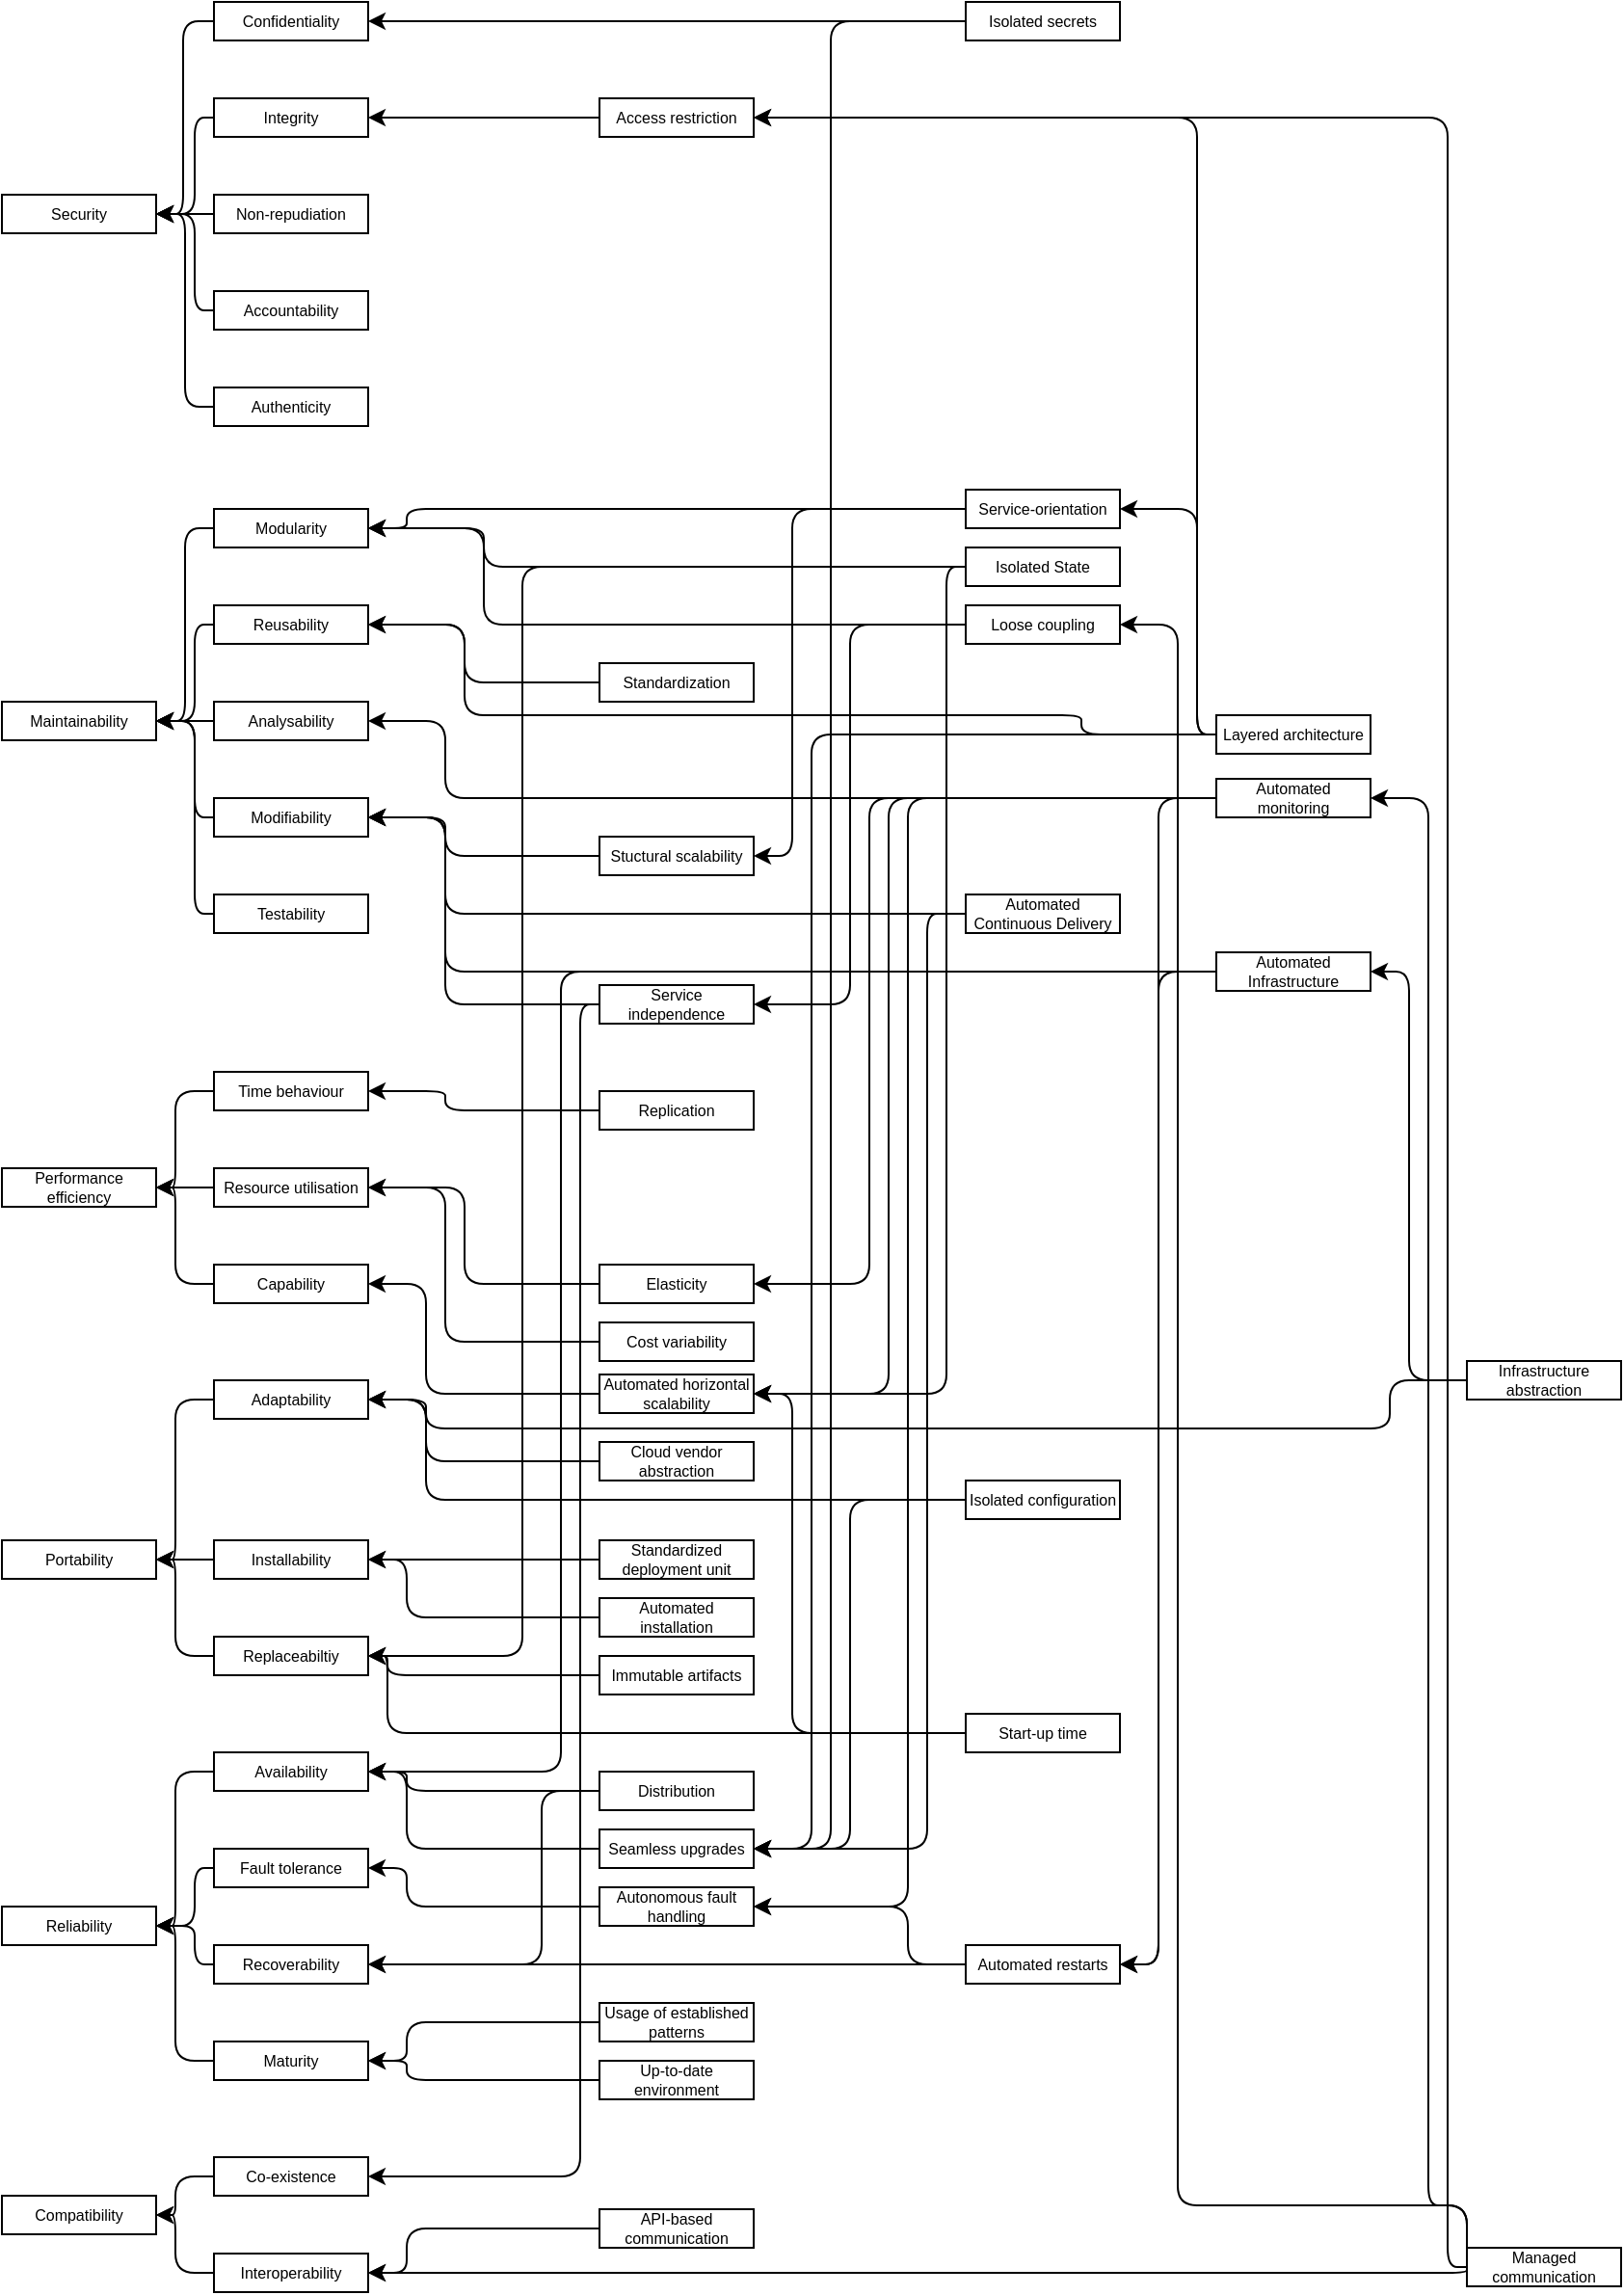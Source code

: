 <mxfile version="15.4.0" type="device"><diagram id="BA2_-EPGt1jAeeUS867W" name="Page-1"><mxGraphModel dx="1030" dy="560" grid="1" gridSize="10" guides="1" tooltips="1" connect="1" arrows="1" fold="1" page="1" pageScale="1" pageWidth="827" pageHeight="1169" math="0" shadow="0"><root><mxCell id="0"/><mxCell id="1" parent="0"/><mxCell id="0GS9jipHzaWPzEvI7Fec-1" value="Maintainability" style="rounded=0;whiteSpace=wrap;html=1;fontSize=8;" parent="1" vertex="1"><mxGeometry x="20" y="373" width="80" height="20" as="geometry"/></mxCell><mxCell id="0GS9jipHzaWPzEvI7Fec-2" value="Portability" style="rounded=0;whiteSpace=wrap;html=1;fontSize=8;" parent="1" vertex="1"><mxGeometry x="20" y="808" width="80" height="20" as="geometry"/></mxCell><mxCell id="0GS9jipHzaWPzEvI7Fec-3" value="Performance efficiency" style="rounded=0;whiteSpace=wrap;html=1;fontSize=8;" parent="1" vertex="1"><mxGeometry x="20" y="615" width="80" height="20" as="geometry"/></mxCell><mxCell id="0GS9jipHzaWPzEvI7Fec-4" value="Compatibility" style="rounded=0;whiteSpace=wrap;html=1;fontSize=8;" parent="1" vertex="1"><mxGeometry x="20" y="1148" width="80" height="20" as="geometry"/></mxCell><mxCell id="0GS9jipHzaWPzEvI7Fec-5" value="Reliability" style="rounded=0;whiteSpace=wrap;html=1;fontSize=8;" parent="1" vertex="1"><mxGeometry x="20" y="998" width="80" height="20" as="geometry"/></mxCell><mxCell id="0GS9jipHzaWPzEvI7Fec-6" value="Testability" style="rounded=0;whiteSpace=wrap;html=1;fontSize=8;" parent="1" vertex="1"><mxGeometry x="130" y="473" width="80" height="20" as="geometry"/></mxCell><mxCell id="0GS9jipHzaWPzEvI7Fec-7" value="Time behaviour" style="rounded=0;whiteSpace=wrap;html=1;fontSize=8;" parent="1" vertex="1"><mxGeometry x="130" y="565" width="80" height="20" as="geometry"/></mxCell><mxCell id="0GS9jipHzaWPzEvI7Fec-8" value="Modularity" style="rounded=0;whiteSpace=wrap;html=1;fontSize=8;" parent="1" vertex="1"><mxGeometry x="130" y="273" width="80" height="20" as="geometry"/></mxCell><mxCell id="0GS9jipHzaWPzEvI7Fec-9" value="Reusability" style="rounded=0;whiteSpace=wrap;html=1;fontSize=8;" parent="1" vertex="1"><mxGeometry x="130" y="323" width="80" height="20" as="geometry"/></mxCell><mxCell id="0GS9jipHzaWPzEvI7Fec-10" value="Analysability" style="rounded=0;whiteSpace=wrap;html=1;fontSize=8;" parent="1" vertex="1"><mxGeometry x="130" y="373" width="80" height="20" as="geometry"/></mxCell><mxCell id="0GS9jipHzaWPzEvI7Fec-11" value="Resource utilisation" style="rounded=0;whiteSpace=wrap;html=1;fontSize=8;" parent="1" vertex="1"><mxGeometry x="130" y="615" width="80" height="20" as="geometry"/></mxCell><mxCell id="0GS9jipHzaWPzEvI7Fec-12" value="Capability" style="rounded=0;whiteSpace=wrap;html=1;fontSize=8;" parent="1" vertex="1"><mxGeometry x="130" y="665" width="80" height="20" as="geometry"/></mxCell><mxCell id="0GS9jipHzaWPzEvI7Fec-13" value="Modifiability" style="rounded=0;whiteSpace=wrap;html=1;fontSize=8;" parent="1" vertex="1"><mxGeometry x="130" y="423" width="80" height="20" as="geometry"/></mxCell><mxCell id="0GS9jipHzaWPzEvI7Fec-14" value="Adaptability" style="rounded=0;whiteSpace=wrap;html=1;fontSize=8;" parent="1" vertex="1"><mxGeometry x="130" y="725" width="80" height="20" as="geometry"/></mxCell><mxCell id="0GS9jipHzaWPzEvI7Fec-15" value="Replaceabiltiy" style="rounded=0;whiteSpace=wrap;html=1;fontSize=8;" parent="1" vertex="1"><mxGeometry x="130" y="858" width="80" height="20" as="geometry"/></mxCell><mxCell id="0GS9jipHzaWPzEvI7Fec-16" value="Installability" style="rounded=0;whiteSpace=wrap;html=1;fontSize=8;" parent="1" vertex="1"><mxGeometry x="130" y="808" width="80" height="20" as="geometry"/></mxCell><mxCell id="0GS9jipHzaWPzEvI7Fec-17" value="Availability" style="rounded=0;whiteSpace=wrap;html=1;fontSize=8;" parent="1" vertex="1"><mxGeometry x="130" y="918" width="80" height="20" as="geometry"/></mxCell><mxCell id="0GS9jipHzaWPzEvI7Fec-18" value="Recoverability" style="rounded=0;whiteSpace=wrap;html=1;fontSize=8;" parent="1" vertex="1"><mxGeometry x="130" y="1018" width="80" height="20" as="geometry"/></mxCell><mxCell id="0GS9jipHzaWPzEvI7Fec-19" value="Fault tolerance" style="rounded=0;whiteSpace=wrap;html=1;fontSize=8;" parent="1" vertex="1"><mxGeometry x="130" y="968" width="80" height="20" as="geometry"/></mxCell><mxCell id="0GS9jipHzaWPzEvI7Fec-20" value="Maturity" style="rounded=0;whiteSpace=wrap;html=1;fontSize=8;" parent="1" vertex="1"><mxGeometry x="130" y="1068" width="80" height="20" as="geometry"/></mxCell><mxCell id="0GS9jipHzaWPzEvI7Fec-21" value="Co-existence" style="rounded=0;whiteSpace=wrap;html=1;fontSize=8;" parent="1" vertex="1"><mxGeometry x="130" y="1128" width="80" height="20" as="geometry"/></mxCell><mxCell id="0GS9jipHzaWPzEvI7Fec-22" value="Interoperability" style="rounded=0;whiteSpace=wrap;html=1;fontSize=8;" parent="1" vertex="1"><mxGeometry x="130" y="1178" width="80" height="20" as="geometry"/></mxCell><mxCell id="0GS9jipHzaWPzEvI7Fec-23" value="Service-orientation" style="rounded=0;whiteSpace=wrap;html=1;fontSize=8;" parent="1" vertex="1"><mxGeometry x="520" y="263" width="80" height="20" as="geometry"/></mxCell><mxCell id="0GS9jipHzaWPzEvI7Fec-24" value="Isolated State" style="rounded=0;whiteSpace=wrap;html=1;fontSize=8;" parent="1" vertex="1"><mxGeometry x="520" y="293" width="80" height="20" as="geometry"/></mxCell><mxCell id="0GS9jipHzaWPzEvI7Fec-25" value="Loose coupling" style="rounded=0;whiteSpace=wrap;html=1;fontSize=8;" parent="1" vertex="1"><mxGeometry x="520" y="323" width="80" height="20" as="geometry"/></mxCell><mxCell id="0GS9jipHzaWPzEvI7Fec-26" value="Standardization" style="rounded=0;whiteSpace=wrap;html=1;fontSize=8;" parent="1" vertex="1"><mxGeometry x="330" y="353" width="80" height="20" as="geometry"/></mxCell><mxCell id="0GS9jipHzaWPzEvI7Fec-27" value="Layered architecture" style="rounded=0;whiteSpace=wrap;html=1;fontSize=8;" parent="1" vertex="1"><mxGeometry x="650" y="380" width="80" height="20" as="geometry"/></mxCell><mxCell id="0GS9jipHzaWPzEvI7Fec-28" value="Automated monitoring" style="rounded=0;whiteSpace=wrap;html=1;fontSize=8;" parent="1" vertex="1"><mxGeometry x="650" y="413" width="80" height="20" as="geometry"/></mxCell><mxCell id="0GS9jipHzaWPzEvI7Fec-29" value="Stuctural scalability" style="rounded=0;whiteSpace=wrap;html=1;fontSize=8;" parent="1" vertex="1"><mxGeometry x="330" y="443" width="80" height="20" as="geometry"/></mxCell><mxCell id="0GS9jipHzaWPzEvI7Fec-30" value="Automated Continuous Delivery" style="rounded=0;whiteSpace=wrap;html=1;fontSize=8;" parent="1" vertex="1"><mxGeometry x="520" y="473" width="80" height="20" as="geometry"/></mxCell><mxCell id="0GS9jipHzaWPzEvI7Fec-31" value="Automated Infrastructure" style="rounded=0;whiteSpace=wrap;html=1;fontSize=8;" parent="1" vertex="1"><mxGeometry x="650" y="503" width="80" height="20" as="geometry"/></mxCell><mxCell id="0GS9jipHzaWPzEvI7Fec-32" value="Service independence" style="rounded=0;whiteSpace=wrap;html=1;fontSize=8;" parent="1" vertex="1"><mxGeometry x="330" y="520" width="80" height="20" as="geometry"/></mxCell><mxCell id="0GS9jipHzaWPzEvI7Fec-33" value="Replication" style="rounded=0;whiteSpace=wrap;html=1;fontSize=8;" parent="1" vertex="1"><mxGeometry x="330" y="575" width="80" height="20" as="geometry"/></mxCell><mxCell id="0GS9jipHzaWPzEvI7Fec-34" value="Elasticity" style="rounded=0;whiteSpace=wrap;html=1;fontSize=8;" parent="1" vertex="1"><mxGeometry x="330" y="665" width="80" height="20" as="geometry"/></mxCell><mxCell id="0GS9jipHzaWPzEvI7Fec-35" value="Cost variability" style="rounded=0;whiteSpace=wrap;html=1;fontSize=8;" parent="1" vertex="1"><mxGeometry x="330" y="695" width="80" height="20" as="geometry"/></mxCell><mxCell id="0GS9jipHzaWPzEvI7Fec-36" value="Automated horizontal scalability" style="rounded=0;whiteSpace=wrap;html=1;fontSize=8;" parent="1" vertex="1"><mxGeometry x="330" y="722" width="80" height="20" as="geometry"/></mxCell><mxCell id="0GS9jipHzaWPzEvI7Fec-37" value="Infrastructure abstraction" style="rounded=0;whiteSpace=wrap;html=1;fontSize=8;" parent="1" vertex="1"><mxGeometry x="780" y="715" width="80" height="20" as="geometry"/></mxCell><mxCell id="0GS9jipHzaWPzEvI7Fec-38" value="Cloud vendor abstraction" style="rounded=0;whiteSpace=wrap;html=1;fontSize=8;" parent="1" vertex="1"><mxGeometry x="330" y="757" width="80" height="20" as="geometry"/></mxCell><mxCell id="0GS9jipHzaWPzEvI7Fec-39" value="Standardized deployment unit" style="rounded=0;whiteSpace=wrap;html=1;fontSize=8;" parent="1" vertex="1"><mxGeometry x="330" y="808" width="80" height="20" as="geometry"/></mxCell><mxCell id="0GS9jipHzaWPzEvI7Fec-40" value="Automated installation" style="rounded=0;whiteSpace=wrap;html=1;fontSize=8;" parent="1" vertex="1"><mxGeometry x="330" y="838" width="80" height="20" as="geometry"/></mxCell><mxCell id="0GS9jipHzaWPzEvI7Fec-41" value="Immutable artifacts" style="rounded=0;whiteSpace=wrap;html=1;fontSize=8;" parent="1" vertex="1"><mxGeometry x="330" y="868" width="80" height="20" as="geometry"/></mxCell><mxCell id="0GS9jipHzaWPzEvI7Fec-42" value="Start-up time" style="rounded=0;whiteSpace=wrap;html=1;fontSize=8;" parent="1" vertex="1"><mxGeometry x="520" y="898" width="80" height="20" as="geometry"/></mxCell><mxCell id="0GS9jipHzaWPzEvI7Fec-43" value="Distribution" style="rounded=0;whiteSpace=wrap;html=1;fontSize=8;" parent="1" vertex="1"><mxGeometry x="330" y="928" width="80" height="20" as="geometry"/></mxCell><mxCell id="0GS9jipHzaWPzEvI7Fec-44" value="Seamless upgrades" style="rounded=0;whiteSpace=wrap;html=1;fontSize=8;" parent="1" vertex="1"><mxGeometry x="330" y="958" width="80" height="20" as="geometry"/></mxCell><mxCell id="0GS9jipHzaWPzEvI7Fec-45" value="Autonomous fault handling" style="rounded=0;whiteSpace=wrap;html=1;fontSize=8;" parent="1" vertex="1"><mxGeometry x="330" y="988" width="80" height="20" as="geometry"/></mxCell><mxCell id="0GS9jipHzaWPzEvI7Fec-47" value="Automated restarts" style="rounded=0;whiteSpace=wrap;html=1;fontSize=8;" parent="1" vertex="1"><mxGeometry x="520" y="1018" width="80" height="20" as="geometry"/></mxCell><mxCell id="0GS9jipHzaWPzEvI7Fec-48" value="Usage of established patterns" style="rounded=0;whiteSpace=wrap;html=1;fontSize=8;" parent="1" vertex="1"><mxGeometry x="330" y="1048" width="80" height="20" as="geometry"/></mxCell><mxCell id="0GS9jipHzaWPzEvI7Fec-49" value="Up-to-date environment" style="rounded=0;whiteSpace=wrap;html=1;fontSize=8;" parent="1" vertex="1"><mxGeometry x="330" y="1078" width="80" height="20" as="geometry"/></mxCell><mxCell id="0GS9jipHzaWPzEvI7Fec-51" value="API-based communication" style="rounded=0;whiteSpace=wrap;html=1;fontSize=8;" parent="1" vertex="1"><mxGeometry x="330" y="1155" width="80" height="20" as="geometry"/></mxCell><mxCell id="0GS9jipHzaWPzEvI7Fec-52" value="Managed communication" style="rounded=0;whiteSpace=wrap;html=1;fontSize=8;" parent="1" vertex="1"><mxGeometry x="780" y="1175" width="80" height="20" as="geometry"/></mxCell><mxCell id="0GS9jipHzaWPzEvI7Fec-55" value="" style="endArrow=classic;html=1;fontSize=8;entryX=1;entryY=0.5;entryDx=0;entryDy=0;exitX=0;exitY=0.5;exitDx=0;exitDy=0;edgeStyle=orthogonalEdgeStyle;" parent="1" source="0GS9jipHzaWPzEvI7Fec-8" target="0GS9jipHzaWPzEvI7Fec-1" edge="1"><mxGeometry width="50" height="50" relative="1" as="geometry"><mxPoint x="30" y="333" as="sourcePoint"/><mxPoint x="80" y="283" as="targetPoint"/></mxGeometry></mxCell><mxCell id="0GS9jipHzaWPzEvI7Fec-56" value="" style="endArrow=classic;html=1;fontSize=8;entryX=1;entryY=0.5;entryDx=0;entryDy=0;exitX=0;exitY=0.5;exitDx=0;exitDy=0;edgeStyle=orthogonalEdgeStyle;" parent="1" source="0GS9jipHzaWPzEvI7Fec-9" edge="1"><mxGeometry width="50" height="50" relative="1" as="geometry"><mxPoint x="130" y="283" as="sourcePoint"/><mxPoint x="100" y="383" as="targetPoint"/><Array as="points"><mxPoint x="120" y="333"/><mxPoint x="120" y="383"/></Array></mxGeometry></mxCell><mxCell id="0GS9jipHzaWPzEvI7Fec-57" value="" style="endArrow=classic;html=1;fontSize=8;entryX=1;entryY=0.5;entryDx=0;entryDy=0;exitX=0;exitY=0.5;exitDx=0;exitDy=0;edgeStyle=orthogonalEdgeStyle;" parent="1" source="0GS9jipHzaWPzEvI7Fec-10" edge="1"><mxGeometry width="50" height="50" relative="1" as="geometry"><mxPoint x="130" y="333" as="sourcePoint"/><mxPoint x="100" y="383" as="targetPoint"/><Array as="points"><mxPoint x="130" y="383"/><mxPoint x="130" y="383"/></Array></mxGeometry></mxCell><mxCell id="0GS9jipHzaWPzEvI7Fec-58" value="" style="endArrow=classic;html=1;fontSize=8;entryX=1;entryY=0.5;entryDx=0;entryDy=0;exitX=0;exitY=0.5;exitDx=0;exitDy=0;edgeStyle=orthogonalEdgeStyle;" parent="1" source="0GS9jipHzaWPzEvI7Fec-13" edge="1"><mxGeometry width="50" height="50" relative="1" as="geometry"><mxPoint x="130" y="383" as="sourcePoint"/><mxPoint x="100" y="383" as="targetPoint"/><Array as="points"><mxPoint x="120" y="433"/><mxPoint x="120" y="383"/></Array></mxGeometry></mxCell><mxCell id="0GS9jipHzaWPzEvI7Fec-59" value="" style="endArrow=classic;html=1;fontSize=8;entryX=1;entryY=0.5;entryDx=0;entryDy=0;exitX=0;exitY=0.5;exitDx=0;exitDy=0;edgeStyle=orthogonalEdgeStyle;" parent="1" source="0GS9jipHzaWPzEvI7Fec-6" edge="1"><mxGeometry width="50" height="50" relative="1" as="geometry"><mxPoint x="130" y="283" as="sourcePoint"/><mxPoint x="100" y="383" as="targetPoint"/><Array as="points"><mxPoint x="120" y="483"/><mxPoint x="120" y="383"/></Array></mxGeometry></mxCell><mxCell id="0GS9jipHzaWPzEvI7Fec-60" value="" style="endArrow=classic;html=1;fontSize=8;entryX=1;entryY=0.5;entryDx=0;entryDy=0;exitX=0;exitY=0.5;exitDx=0;exitDy=0;edgeStyle=orthogonalEdgeStyle;" parent="1" source="0GS9jipHzaWPzEvI7Fec-23" target="0GS9jipHzaWPzEvI7Fec-8" edge="1"><mxGeometry width="50" height="50" relative="1" as="geometry"><mxPoint x="260" y="313" as="sourcePoint"/><mxPoint x="310" y="263" as="targetPoint"/><Array as="points"><mxPoint x="230" y="273"/><mxPoint x="230" y="283"/></Array></mxGeometry></mxCell><mxCell id="0GS9jipHzaWPzEvI7Fec-61" value="" style="endArrow=classic;html=1;fontSize=8;entryX=1;entryY=0.5;entryDx=0;entryDy=0;exitX=0;exitY=0.5;exitDx=0;exitDy=0;edgeStyle=orthogonalEdgeStyle;" parent="1" source="0GS9jipHzaWPzEvI7Fec-24" edge="1"><mxGeometry width="50" height="50" relative="1" as="geometry"><mxPoint x="330" y="273" as="sourcePoint"/><mxPoint x="210" y="283" as="targetPoint"/><Array as="points"><mxPoint x="270" y="303"/><mxPoint x="270" y="283"/></Array></mxGeometry></mxCell><mxCell id="0GS9jipHzaWPzEvI7Fec-62" value="" style="endArrow=classic;html=1;fontSize=8;entryX=1;entryY=0.5;entryDx=0;entryDy=0;exitX=0;exitY=0.5;exitDx=0;exitDy=0;edgeStyle=orthogonalEdgeStyle;" parent="1" source="0GS9jipHzaWPzEvI7Fec-25" edge="1"><mxGeometry width="50" height="50" relative="1" as="geometry"><mxPoint x="330" y="303" as="sourcePoint"/><mxPoint x="210" y="283" as="targetPoint"/><Array as="points"><mxPoint x="270" y="333"/><mxPoint x="270" y="283"/></Array></mxGeometry></mxCell><mxCell id="0GS9jipHzaWPzEvI7Fec-63" value="" style="endArrow=classic;html=1;fontSize=8;entryX=1;entryY=0.5;entryDx=0;entryDy=0;exitX=0;exitY=0.5;exitDx=0;exitDy=0;edgeStyle=orthogonalEdgeStyle;" parent="1" source="0GS9jipHzaWPzEvI7Fec-26" target="0GS9jipHzaWPzEvI7Fec-9" edge="1"><mxGeometry width="50" height="50" relative="1" as="geometry"><mxPoint x="330" y="333" as="sourcePoint"/><mxPoint x="210" y="283" as="targetPoint"/><Array as="points"><mxPoint x="260" y="363"/><mxPoint x="260" y="333"/></Array></mxGeometry></mxCell><mxCell id="0GS9jipHzaWPzEvI7Fec-64" value="" style="endArrow=classic;html=1;fontSize=8;entryX=1;entryY=0.5;entryDx=0;entryDy=0;exitX=0;exitY=0.5;exitDx=0;exitDy=0;edgeStyle=orthogonalEdgeStyle;" parent="1" source="0GS9jipHzaWPzEvI7Fec-27" edge="1"><mxGeometry width="50" height="50" relative="1" as="geometry"><mxPoint x="330" y="363" as="sourcePoint"/><mxPoint x="210" y="333" as="targetPoint"/><Array as="points"><mxPoint x="580" y="390"/><mxPoint x="580" y="380"/><mxPoint x="260" y="380"/><mxPoint x="260" y="333"/></Array></mxGeometry></mxCell><mxCell id="0GS9jipHzaWPzEvI7Fec-65" value="" style="endArrow=classic;html=1;fontSize=8;exitX=0;exitY=0.5;exitDx=0;exitDy=0;edgeStyle=orthogonalEdgeStyle;" parent="1" source="0GS9jipHzaWPzEvI7Fec-28" edge="1"><mxGeometry width="50" height="50" relative="1" as="geometry"><mxPoint x="330" y="393" as="sourcePoint"/><mxPoint x="210" y="383" as="targetPoint"/><Array as="points"><mxPoint x="250" y="423"/><mxPoint x="250" y="383"/></Array></mxGeometry></mxCell><mxCell id="0GS9jipHzaWPzEvI7Fec-66" value="" style="endArrow=classic;html=1;fontSize=8;exitX=0;exitY=0.5;exitDx=0;exitDy=0;edgeStyle=orthogonalEdgeStyle;entryX=1;entryY=0.5;entryDx=0;entryDy=0;" parent="1" source="0GS9jipHzaWPzEvI7Fec-29" target="0GS9jipHzaWPzEvI7Fec-13" edge="1"><mxGeometry width="50" height="50" relative="1" as="geometry"><mxPoint x="330" y="423" as="sourcePoint"/><mxPoint x="210" y="383" as="targetPoint"/><Array as="points"><mxPoint x="250" y="453"/><mxPoint x="250" y="433"/></Array></mxGeometry></mxCell><mxCell id="0GS9jipHzaWPzEvI7Fec-67" value="" style="endArrow=classic;html=1;fontSize=8;exitX=0;exitY=0.5;exitDx=0;exitDy=0;edgeStyle=orthogonalEdgeStyle;entryX=1;entryY=0.5;entryDx=0;entryDy=0;" parent="1" source="0GS9jipHzaWPzEvI7Fec-30" edge="1"><mxGeometry width="50" height="50" relative="1" as="geometry"><mxPoint x="330" y="453" as="sourcePoint"/><mxPoint x="210" y="433" as="targetPoint"/><Array as="points"><mxPoint x="250" y="483"/><mxPoint x="250" y="433"/></Array></mxGeometry></mxCell><mxCell id="0GS9jipHzaWPzEvI7Fec-68" value="" style="endArrow=classic;html=1;fontSize=8;exitX=0;exitY=0.5;exitDx=0;exitDy=0;edgeStyle=orthogonalEdgeStyle;entryX=1;entryY=0.5;entryDx=0;entryDy=0;" parent="1" source="0GS9jipHzaWPzEvI7Fec-31" edge="1"><mxGeometry width="50" height="50" relative="1" as="geometry"><mxPoint x="330" y="483" as="sourcePoint"/><mxPoint x="210" y="433" as="targetPoint"/><Array as="points"><mxPoint x="250" y="513"/><mxPoint x="250" y="433"/></Array></mxGeometry></mxCell><mxCell id="0GS9jipHzaWPzEvI7Fec-69" value="" style="endArrow=classic;html=1;fontSize=8;edgeStyle=orthogonalEdgeStyle;entryX=1;entryY=0.5;entryDx=0;entryDy=0;exitX=0;exitY=0.5;exitDx=0;exitDy=0;" parent="1" source="0GS9jipHzaWPzEvI7Fec-32" edge="1"><mxGeometry width="50" height="50" relative="1" as="geometry"><mxPoint x="330" y="543" as="sourcePoint"/><mxPoint x="210" y="433" as="targetPoint"/><Array as="points"><mxPoint x="250" y="530"/><mxPoint x="250" y="433"/></Array></mxGeometry></mxCell><mxCell id="0GS9jipHzaWPzEvI7Fec-70" value="" style="endArrow=classic;html=1;fontSize=8;edgeStyle=orthogonalEdgeStyle;entryX=1;entryY=0.5;entryDx=0;entryDy=0;exitX=0;exitY=0.5;exitDx=0;exitDy=0;" parent="1" source="0GS9jipHzaWPzEvI7Fec-33" target="0GS9jipHzaWPzEvI7Fec-7" edge="1"><mxGeometry width="50" height="50" relative="1" as="geometry"><mxPoint x="330" y="575" as="sourcePoint"/><mxPoint x="210" y="465" as="targetPoint"/><Array as="points"><mxPoint x="250" y="585"/><mxPoint x="250" y="575"/></Array></mxGeometry></mxCell><mxCell id="0GS9jipHzaWPzEvI7Fec-71" value="" style="endArrow=classic;html=1;fontSize=8;edgeStyle=orthogonalEdgeStyle;entryX=1;entryY=0.5;entryDx=0;entryDy=0;exitX=0;exitY=0.5;exitDx=0;exitDy=0;" parent="1" source="0GS9jipHzaWPzEvI7Fec-34" target="0GS9jipHzaWPzEvI7Fec-11" edge="1"><mxGeometry width="50" height="50" relative="1" as="geometry"><mxPoint x="330" y="605" as="sourcePoint"/><mxPoint x="210" y="575" as="targetPoint"/><Array as="points"><mxPoint x="260" y="675"/><mxPoint x="260" y="625"/></Array></mxGeometry></mxCell><mxCell id="0GS9jipHzaWPzEvI7Fec-72" value="" style="endArrow=classic;html=1;fontSize=8;edgeStyle=orthogonalEdgeStyle;entryX=1;entryY=0.5;entryDx=0;entryDy=0;exitX=0;exitY=0.5;exitDx=0;exitDy=0;" parent="1" source="0GS9jipHzaWPzEvI7Fec-35" edge="1"><mxGeometry width="50" height="50" relative="1" as="geometry"><mxPoint x="330" y="635" as="sourcePoint"/><mxPoint x="210" y="625" as="targetPoint"/><Array as="points"><mxPoint x="250" y="705"/><mxPoint x="250" y="625"/></Array></mxGeometry></mxCell><mxCell id="0GS9jipHzaWPzEvI7Fec-73" value="" style="endArrow=classic;html=1;fontSize=8;edgeStyle=orthogonalEdgeStyle;entryX=1;entryY=0.5;entryDx=0;entryDy=0;exitX=0;exitY=0.5;exitDx=0;exitDy=0;" parent="1" source="0GS9jipHzaWPzEvI7Fec-36" target="0GS9jipHzaWPzEvI7Fec-12" edge="1"><mxGeometry width="50" height="50" relative="1" as="geometry"><mxPoint x="330" y="665" as="sourcePoint"/><mxPoint x="210" y="625" as="targetPoint"/><Array as="points"><mxPoint x="240" y="732"/><mxPoint x="240" y="675"/></Array></mxGeometry></mxCell><mxCell id="0GS9jipHzaWPzEvI7Fec-74" value="" style="endArrow=classic;html=1;fontSize=8;edgeStyle=orthogonalEdgeStyle;entryX=1;entryY=0.5;entryDx=0;entryDy=0;exitX=0;exitY=0.5;exitDx=0;exitDy=0;" parent="1" source="0GS9jipHzaWPzEvI7Fec-37" target="0GS9jipHzaWPzEvI7Fec-14" edge="1"><mxGeometry width="50" height="50" relative="1" as="geometry"><mxPoint x="330" y="695" as="sourcePoint"/><mxPoint x="210" y="675" as="targetPoint"/><Array as="points"><mxPoint x="740" y="725"/><mxPoint x="740" y="750"/><mxPoint x="240" y="750"/><mxPoint x="240" y="735"/></Array></mxGeometry></mxCell><mxCell id="0GS9jipHzaWPzEvI7Fec-75" value="" style="endArrow=classic;html=1;fontSize=8;edgeStyle=orthogonalEdgeStyle;entryX=1;entryY=0.5;entryDx=0;entryDy=0;exitX=0;exitY=0.5;exitDx=0;exitDy=0;" parent="1" source="0GS9jipHzaWPzEvI7Fec-38" edge="1"><mxGeometry width="50" height="50" relative="1" as="geometry"><mxPoint x="330" y="725" as="sourcePoint"/><mxPoint x="210" y="735" as="targetPoint"/><Array as="points"><mxPoint x="240" y="767"/><mxPoint x="240" y="735"/></Array></mxGeometry></mxCell><mxCell id="0GS9jipHzaWPzEvI7Fec-76" value="" style="endArrow=classic;html=1;fontSize=8;edgeStyle=orthogonalEdgeStyle;entryX=1;entryY=0.5;entryDx=0;entryDy=0;exitX=0;exitY=0.5;exitDx=0;exitDy=0;" parent="1" source="0GS9jipHzaWPzEvI7Fec-39" target="0GS9jipHzaWPzEvI7Fec-16" edge="1"><mxGeometry width="50" height="50" relative="1" as="geometry"><mxPoint x="330" y="788" as="sourcePoint"/><mxPoint x="210" y="768" as="targetPoint"/><Array as="points"><mxPoint x="290" y="818"/><mxPoint x="290" y="818"/></Array></mxGeometry></mxCell><mxCell id="0GS9jipHzaWPzEvI7Fec-77" value="" style="endArrow=classic;html=1;fontSize=8;edgeStyle=orthogonalEdgeStyle;exitX=0;exitY=0.5;exitDx=0;exitDy=0;" parent="1" source="0GS9jipHzaWPzEvI7Fec-40" edge="1"><mxGeometry width="50" height="50" relative="1" as="geometry"><mxPoint x="330" y="818" as="sourcePoint"/><mxPoint x="210" y="818" as="targetPoint"/><Array as="points"><mxPoint x="230" y="848"/><mxPoint x="230" y="818"/></Array></mxGeometry></mxCell><mxCell id="0GS9jipHzaWPzEvI7Fec-78" value="" style="endArrow=classic;html=1;fontSize=8;edgeStyle=orthogonalEdgeStyle;entryX=1;entryY=0.5;entryDx=0;entryDy=0;" parent="1" target="0GS9jipHzaWPzEvI7Fec-3" edge="1"><mxGeometry width="50" height="50" relative="1" as="geometry"><mxPoint x="130" y="575" as="sourcePoint"/><mxPoint x="210" y="575" as="targetPoint"/><Array as="points"><mxPoint x="110" y="575"/><mxPoint x="110" y="625"/></Array></mxGeometry></mxCell><mxCell id="0GS9jipHzaWPzEvI7Fec-79" value="" style="endArrow=classic;html=1;fontSize=8;edgeStyle=orthogonalEdgeStyle;entryX=1;entryY=0.5;entryDx=0;entryDy=0;exitX=0;exitY=0.5;exitDx=0;exitDy=0;" parent="1" source="0GS9jipHzaWPzEvI7Fec-11" edge="1"><mxGeometry width="50" height="50" relative="1" as="geometry"><mxPoint x="130" y="575" as="sourcePoint"/><mxPoint x="100" y="625" as="targetPoint"/><Array as="points"><mxPoint x="120" y="625"/><mxPoint x="120" y="625"/></Array></mxGeometry></mxCell><mxCell id="0GS9jipHzaWPzEvI7Fec-80" value="" style="endArrow=classic;html=1;fontSize=8;edgeStyle=orthogonalEdgeStyle;entryX=1;entryY=0.5;entryDx=0;entryDy=0;exitX=0;exitY=0.5;exitDx=0;exitDy=0;" parent="1" source="0GS9jipHzaWPzEvI7Fec-12" edge="1"><mxGeometry width="50" height="50" relative="1" as="geometry"><mxPoint x="130" y="625" as="sourcePoint"/><mxPoint x="100" y="625" as="targetPoint"/><Array as="points"><mxPoint x="110" y="675"/><mxPoint x="110" y="625"/></Array></mxGeometry></mxCell><mxCell id="0GS9jipHzaWPzEvI7Fec-81" value="" style="endArrow=classic;html=1;fontSize=8;edgeStyle=orthogonalEdgeStyle;entryX=1;entryY=0.5;entryDx=0;entryDy=0;exitX=0;exitY=0.5;exitDx=0;exitDy=0;" parent="1" source="0GS9jipHzaWPzEvI7Fec-14" target="0GS9jipHzaWPzEvI7Fec-2" edge="1"><mxGeometry width="50" height="50" relative="1" as="geometry"><mxPoint x="130" y="675" as="sourcePoint"/><mxPoint x="100" y="625" as="targetPoint"/><Array as="points"><mxPoint x="110" y="735"/><mxPoint x="110" y="818"/></Array></mxGeometry></mxCell><mxCell id="0GS9jipHzaWPzEvI7Fec-82" value="" style="endArrow=classic;html=1;fontSize=8;edgeStyle=orthogonalEdgeStyle;entryX=1;entryY=0.5;entryDx=0;entryDy=0;exitX=0;exitY=0.5;exitDx=0;exitDy=0;" parent="1" source="0GS9jipHzaWPzEvI7Fec-16" edge="1"><mxGeometry width="50" height="50" relative="1" as="geometry"><mxPoint x="130" y="768" as="sourcePoint"/><mxPoint x="100" y="818" as="targetPoint"/><Array as="points"><mxPoint x="120" y="818"/><mxPoint x="120" y="818"/></Array></mxGeometry></mxCell><mxCell id="0GS9jipHzaWPzEvI7Fec-83" value="" style="endArrow=classic;html=1;fontSize=8;edgeStyle=orthogonalEdgeStyle;entryX=1;entryY=0.5;entryDx=0;entryDy=0;exitX=0;exitY=0.5;exitDx=0;exitDy=0;" parent="1" source="0GS9jipHzaWPzEvI7Fec-15" edge="1"><mxGeometry width="50" height="50" relative="1" as="geometry"><mxPoint x="130" y="818" as="sourcePoint"/><mxPoint x="100" y="818" as="targetPoint"/><Array as="points"><mxPoint x="110" y="868"/><mxPoint x="110" y="818"/></Array></mxGeometry></mxCell><mxCell id="0GS9jipHzaWPzEvI7Fec-84" value="" style="endArrow=classic;html=1;fontSize=8;edgeStyle=orthogonalEdgeStyle;entryX=1;entryY=0.5;entryDx=0;entryDy=0;exitX=0;exitY=0.5;exitDx=0;exitDy=0;" parent="1" source="0GS9jipHzaWPzEvI7Fec-17" target="0GS9jipHzaWPzEvI7Fec-5" edge="1"><mxGeometry width="50" height="50" relative="1" as="geometry"><mxPoint x="130" y="868" as="sourcePoint"/><mxPoint x="100" y="818" as="targetPoint"/><Array as="points"><mxPoint x="110" y="928"/><mxPoint x="110" y="1008"/></Array></mxGeometry></mxCell><mxCell id="0GS9jipHzaWPzEvI7Fec-85" value="" style="endArrow=classic;html=1;fontSize=8;edgeStyle=orthogonalEdgeStyle;entryX=1;entryY=0.5;entryDx=0;entryDy=0;exitX=0;exitY=0.5;exitDx=0;exitDy=0;" parent="1" source="0GS9jipHzaWPzEvI7Fec-19" edge="1"><mxGeometry width="50" height="50" relative="1" as="geometry"><mxPoint x="130" y="928" as="sourcePoint"/><mxPoint x="100" y="1008" as="targetPoint"/><Array as="points"><mxPoint x="120" y="978"/><mxPoint x="120" y="1008"/></Array></mxGeometry></mxCell><mxCell id="0GS9jipHzaWPzEvI7Fec-86" value="" style="endArrow=classic;html=1;fontSize=8;edgeStyle=orthogonalEdgeStyle;entryX=1;entryY=0.5;entryDx=0;entryDy=0;exitX=0;exitY=0.5;exitDx=0;exitDy=0;" parent="1" source="0GS9jipHzaWPzEvI7Fec-18" edge="1"><mxGeometry width="50" height="50" relative="1" as="geometry"><mxPoint x="130" y="978" as="sourcePoint"/><mxPoint x="100" y="1008" as="targetPoint"/><Array as="points"><mxPoint x="120" y="1028"/><mxPoint x="120" y="1008"/></Array></mxGeometry></mxCell><mxCell id="0GS9jipHzaWPzEvI7Fec-87" value="" style="endArrow=classic;html=1;fontSize=8;edgeStyle=orthogonalEdgeStyle;entryX=1;entryY=0.5;entryDx=0;entryDy=0;exitX=0;exitY=0.5;exitDx=0;exitDy=0;" parent="1" source="0GS9jipHzaWPzEvI7Fec-20" edge="1"><mxGeometry width="50" height="50" relative="1" as="geometry"><mxPoint x="130" y="1028" as="sourcePoint"/><mxPoint x="100" y="1008" as="targetPoint"/><Array as="points"><mxPoint x="110" y="1078"/><mxPoint x="110" y="1008"/></Array></mxGeometry></mxCell><mxCell id="0GS9jipHzaWPzEvI7Fec-88" value="" style="endArrow=classic;html=1;fontSize=8;edgeStyle=orthogonalEdgeStyle;entryX=1;entryY=0.5;entryDx=0;entryDy=0;exitX=0;exitY=0.5;exitDx=0;exitDy=0;" parent="1" source="0GS9jipHzaWPzEvI7Fec-21" target="0GS9jipHzaWPzEvI7Fec-4" edge="1"><mxGeometry width="50" height="50" relative="1" as="geometry"><mxPoint x="130" y="1078" as="sourcePoint"/><mxPoint x="100" y="1008" as="targetPoint"/><Array as="points"><mxPoint x="110" y="1138"/><mxPoint x="110" y="1158"/></Array></mxGeometry></mxCell><mxCell id="0GS9jipHzaWPzEvI7Fec-89" value="" style="endArrow=classic;html=1;fontSize=8;edgeStyle=orthogonalEdgeStyle;entryX=1;entryY=0.5;entryDx=0;entryDy=0;exitX=0;exitY=0.5;exitDx=0;exitDy=0;" parent="1" source="0GS9jipHzaWPzEvI7Fec-22" edge="1"><mxGeometry width="50" height="50" relative="1" as="geometry"><mxPoint x="130" y="1138" as="sourcePoint"/><mxPoint x="100" y="1158" as="targetPoint"/><Array as="points"><mxPoint x="110" y="1188"/><mxPoint x="110" y="1158"/></Array></mxGeometry></mxCell><mxCell id="0GS9jipHzaWPzEvI7Fec-90" value="" style="endArrow=classic;html=1;fontSize=8;edgeStyle=orthogonalEdgeStyle;exitX=0;exitY=0.5;exitDx=0;exitDy=0;entryX=1;entryY=0.5;entryDx=0;entryDy=0;" parent="1" source="0GS9jipHzaWPzEvI7Fec-41" target="0GS9jipHzaWPzEvI7Fec-15" edge="1"><mxGeometry width="50" height="50" relative="1" as="geometry"><mxPoint x="140" y="1148" as="sourcePoint"/><mxPoint x="220" y="858" as="targetPoint"/><Array as="points"><mxPoint x="220" y="878"/><mxPoint x="220" y="868"/></Array></mxGeometry></mxCell><mxCell id="0GS9jipHzaWPzEvI7Fec-91" value="" style="endArrow=classic;html=1;fontSize=8;edgeStyle=orthogonalEdgeStyle;exitX=0;exitY=0.5;exitDx=0;exitDy=0;entryX=1;entryY=0.5;entryDx=0;entryDy=0;" parent="1" source="0GS9jipHzaWPzEvI7Fec-42" edge="1"><mxGeometry width="50" height="50" relative="1" as="geometry"><mxPoint x="330" y="878" as="sourcePoint"/><mxPoint x="210" y="868" as="targetPoint"/><Array as="points"><mxPoint x="220" y="908"/><mxPoint x="220" y="868"/></Array></mxGeometry></mxCell><mxCell id="0GS9jipHzaWPzEvI7Fec-92" value="" style="endArrow=classic;html=1;fontSize=8;edgeStyle=orthogonalEdgeStyle;exitX=0;exitY=0.5;exitDx=0;exitDy=0;entryX=1;entryY=0.5;entryDx=0;entryDy=0;" parent="1" source="0GS9jipHzaWPzEvI7Fec-43" target="0GS9jipHzaWPzEvI7Fec-17" edge="1"><mxGeometry width="50" height="50" relative="1" as="geometry"><mxPoint x="330" y="908" as="sourcePoint"/><mxPoint x="210" y="868" as="targetPoint"/><Array as="points"><mxPoint x="230" y="938"/><mxPoint x="230" y="928"/></Array></mxGeometry></mxCell><mxCell id="0GS9jipHzaWPzEvI7Fec-93" value="" style="endArrow=classic;html=1;fontSize=8;edgeStyle=orthogonalEdgeStyle;exitX=0;exitY=0.5;exitDx=0;exitDy=0;" parent="1" source="0GS9jipHzaWPzEvI7Fec-44" edge="1"><mxGeometry width="50" height="50" relative="1" as="geometry"><mxPoint x="330" y="938" as="sourcePoint"/><mxPoint x="210" y="928" as="targetPoint"/><Array as="points"><mxPoint x="230" y="968"/><mxPoint x="230" y="928"/></Array></mxGeometry></mxCell><mxCell id="0GS9jipHzaWPzEvI7Fec-94" value="" style="endArrow=classic;html=1;fontSize=8;edgeStyle=orthogonalEdgeStyle;exitX=0;exitY=0.5;exitDx=0;exitDy=0;entryX=1;entryY=0.5;entryDx=0;entryDy=0;" parent="1" source="0GS9jipHzaWPzEvI7Fec-45" target="0GS9jipHzaWPzEvI7Fec-19" edge="1"><mxGeometry width="50" height="50" relative="1" as="geometry"><mxPoint x="330" y="968" as="sourcePoint"/><mxPoint x="210" y="978" as="targetPoint"/><Array as="points"><mxPoint x="230" y="998"/><mxPoint x="230" y="978"/></Array></mxGeometry></mxCell><mxCell id="0GS9jipHzaWPzEvI7Fec-96" value="" style="endArrow=classic;html=1;fontSize=8;edgeStyle=orthogonalEdgeStyle;exitX=0;exitY=0.5;exitDx=0;exitDy=0;entryX=1;entryY=0.5;entryDx=0;entryDy=0;" parent="1" source="0GS9jipHzaWPzEvI7Fec-47" edge="1"><mxGeometry width="50" height="50" relative="1" as="geometry"><mxPoint x="330" y="1028" as="sourcePoint"/><mxPoint x="210" y="1028" as="targetPoint"/><Array as="points"><mxPoint x="290" y="1028"/><mxPoint x="290" y="1028"/></Array></mxGeometry></mxCell><mxCell id="0GS9jipHzaWPzEvI7Fec-97" value="" style="endArrow=classic;html=1;fontSize=8;edgeStyle=orthogonalEdgeStyle;exitX=0;exitY=0.5;exitDx=0;exitDy=0;entryX=1;entryY=0.5;entryDx=0;entryDy=0;" parent="1" source="0GS9jipHzaWPzEvI7Fec-48" target="0GS9jipHzaWPzEvI7Fec-20" edge="1"><mxGeometry width="50" height="50" relative="1" as="geometry"><mxPoint x="330" y="1058" as="sourcePoint"/><mxPoint x="210" y="1028" as="targetPoint"/><Array as="points"><mxPoint x="230" y="1058"/><mxPoint x="230" y="1078"/></Array></mxGeometry></mxCell><mxCell id="0GS9jipHzaWPzEvI7Fec-98" value="" style="endArrow=classic;html=1;fontSize=8;edgeStyle=orthogonalEdgeStyle;exitX=0;exitY=0.5;exitDx=0;exitDy=0;entryX=1;entryY=0.5;entryDx=0;entryDy=0;" parent="1" source="0GS9jipHzaWPzEvI7Fec-49" edge="1"><mxGeometry width="50" height="50" relative="1" as="geometry"><mxPoint x="330" y="1088" as="sourcePoint"/><mxPoint x="210" y="1078" as="targetPoint"/><Array as="points"><mxPoint x="230" y="1088"/><mxPoint x="230" y="1078"/></Array></mxGeometry></mxCell><mxCell id="0GS9jipHzaWPzEvI7Fec-99" value="" style="endArrow=classic;html=1;fontSize=8;edgeStyle=orthogonalEdgeStyle;exitX=0;exitY=0.5;exitDx=0;exitDy=0;entryX=1;entryY=0.5;entryDx=0;entryDy=0;" parent="1" source="0GS9jipHzaWPzEvI7Fec-32" target="0GS9jipHzaWPzEvI7Fec-21" edge="1"><mxGeometry width="50" height="50" relative="1" as="geometry"><mxPoint x="330" y="1085" as="sourcePoint"/><mxPoint x="210" y="1045" as="targetPoint"/><Array as="points"><mxPoint x="320" y="530"/><mxPoint x="320" y="1138"/></Array></mxGeometry></mxCell><mxCell id="0GS9jipHzaWPzEvI7Fec-100" value="" style="endArrow=classic;html=1;fontSize=8;edgeStyle=orthogonalEdgeStyle;exitX=0;exitY=0.5;exitDx=0;exitDy=0;entryX=1;entryY=0.5;entryDx=0;entryDy=0;" parent="1" source="0GS9jipHzaWPzEvI7Fec-51" target="0GS9jipHzaWPzEvI7Fec-22" edge="1"><mxGeometry width="50" height="50" relative="1" as="geometry"><mxPoint x="330" y="1148" as="sourcePoint"/><mxPoint x="210" y="1138" as="targetPoint"/><Array as="points"><mxPoint x="230" y="1165"/><mxPoint x="230" y="1188"/></Array></mxGeometry></mxCell><mxCell id="0GS9jipHzaWPzEvI7Fec-101" value="" style="endArrow=classic;html=1;fontSize=8;edgeStyle=orthogonalEdgeStyle;exitX=0;exitY=0.5;exitDx=0;exitDy=0;entryX=1;entryY=0.5;entryDx=0;entryDy=0;" parent="1" source="0GS9jipHzaWPzEvI7Fec-52" edge="1"><mxGeometry width="50" height="50" relative="1" as="geometry"><mxPoint x="330" y="1178" as="sourcePoint"/><mxPoint x="210" y="1188" as="targetPoint"/><Array as="points"><mxPoint x="780" y="1188"/></Array></mxGeometry></mxCell><mxCell id="0GS9jipHzaWPzEvI7Fec-102" value="" style="endArrow=classic;html=1;fontSize=8;entryX=1;entryY=0.5;entryDx=0;entryDy=0;exitX=0;exitY=0.5;exitDx=0;exitDy=0;edgeStyle=orthogonalEdgeStyle;" parent="1" target="0GS9jipHzaWPzEvI7Fec-15" edge="1"><mxGeometry width="50" height="50" relative="1" as="geometry"><mxPoint x="330" y="303" as="sourcePoint"/><mxPoint x="210" y="283" as="targetPoint"/><Array as="points"><mxPoint x="290" y="303"/><mxPoint x="290" y="868"/></Array></mxGeometry></mxCell><mxCell id="0GS9jipHzaWPzEvI7Fec-103" value="" style="endArrow=classic;html=1;fontSize=8;exitX=0;exitY=0.5;exitDx=0;exitDy=0;edgeStyle=orthogonalEdgeStyle;entryX=1;entryY=0.5;entryDx=0;entryDy=0;" parent="1" target="0GS9jipHzaWPzEvI7Fec-17" edge="1"><mxGeometry width="50" height="50" relative="1" as="geometry"><mxPoint x="330" y="513" as="sourcePoint"/><mxPoint x="220" y="863" as="targetPoint"/><Array as="points"><mxPoint x="310" y="513"/><mxPoint x="310" y="928"/></Array></mxGeometry></mxCell><mxCell id="0GS9jipHzaWPzEvI7Fec-104" value="" style="endArrow=classic;html=1;fontSize=8;edgeStyle=orthogonalEdgeStyle;exitX=0;exitY=0.5;exitDx=0;exitDy=0;entryX=1;entryY=0.5;entryDx=0;entryDy=0;" parent="1" target="0GS9jipHzaWPzEvI7Fec-18" edge="1"><mxGeometry width="50" height="50" relative="1" as="geometry"><mxPoint x="330" y="938" as="sourcePoint"/><mxPoint x="210" y="928" as="targetPoint"/><Array as="points"><mxPoint x="300" y="938"/><mxPoint x="300" y="1028"/></Array></mxGeometry></mxCell><mxCell id="iiv4-miVKK1TpGfXuYc--1" value="" style="endArrow=classic;html=1;fontSize=8;entryX=1;entryY=0.5;entryDx=0;entryDy=0;exitX=0;exitY=0.5;exitDx=0;exitDy=0;edgeStyle=orthogonalEdgeStyle;" parent="1" source="0GS9jipHzaWPzEvI7Fec-24" target="0GS9jipHzaWPzEvI7Fec-36" edge="1"><mxGeometry width="50" height="50" relative="1" as="geometry"><mxPoint x="600" y="293" as="sourcePoint"/><mxPoint x="480" y="303" as="targetPoint"/><Array as="points"><mxPoint x="510" y="303"/><mxPoint x="510" y="732"/></Array></mxGeometry></mxCell><mxCell id="iiv4-miVKK1TpGfXuYc--2" value="" style="endArrow=classic;html=1;fontSize=8;exitX=0;exitY=0.5;exitDx=0;exitDy=0;edgeStyle=orthogonalEdgeStyle;entryX=1;entryY=0.5;entryDx=0;entryDy=0;" parent="1" source="0GS9jipHzaWPzEvI7Fec-28" target="0GS9jipHzaWPzEvI7Fec-34" edge="1"><mxGeometry width="50" height="50" relative="1" as="geometry"><mxPoint x="410" y="303" as="sourcePoint"/><mxPoint x="410" y="613" as="targetPoint"/><Array as="points"><mxPoint x="470" y="423"/><mxPoint x="470" y="675"/></Array></mxGeometry></mxCell><mxCell id="iiv4-miVKK1TpGfXuYc--3" value="" style="endArrow=classic;html=1;fontSize=8;exitX=0;exitY=0.5;exitDx=0;exitDy=0;edgeStyle=orthogonalEdgeStyle;entryX=1;entryY=0.5;entryDx=0;entryDy=0;" parent="1" source="0GS9jipHzaWPzEvI7Fec-28" target="0GS9jipHzaWPzEvI7Fec-36" edge="1"><mxGeometry width="50" height="50" relative="1" as="geometry"><mxPoint x="410" y="423" as="sourcePoint"/><mxPoint x="410" y="603" as="targetPoint"/><Array as="points"><mxPoint x="480" y="423"/><mxPoint x="480" y="732"/></Array></mxGeometry></mxCell><mxCell id="iiv4-miVKK1TpGfXuYc--6" value="" style="endArrow=classic;html=1;fontSize=8;exitX=0;exitY=0.5;exitDx=0;exitDy=0;edgeStyle=orthogonalEdgeStyle;entryX=1;entryY=0.5;entryDx=0;entryDy=0;" parent="1" source="0GS9jipHzaWPzEvI7Fec-42" target="0GS9jipHzaWPzEvI7Fec-36" edge="1"><mxGeometry width="50" height="50" relative="1" as="geometry"><mxPoint x="410" y="755" as="sourcePoint"/><mxPoint x="410" y="545" as="targetPoint"/><Array as="points"><mxPoint x="430" y="908"/><mxPoint x="430" y="732"/></Array></mxGeometry></mxCell><mxCell id="iiv4-miVKK1TpGfXuYc--7" value="Security" style="rounded=0;whiteSpace=wrap;html=1;fontSize=8;" parent="1" vertex="1"><mxGeometry x="20" y="110" width="80" height="20" as="geometry"/></mxCell><mxCell id="iiv4-miVKK1TpGfXuYc--8" value="Authenticity" style="rounded=0;whiteSpace=wrap;html=1;fontSize=8;" parent="1" vertex="1"><mxGeometry x="130" y="210" width="80" height="20" as="geometry"/></mxCell><mxCell id="iiv4-miVKK1TpGfXuYc--9" value="Confidentiality" style="rounded=0;whiteSpace=wrap;html=1;fontSize=8;" parent="1" vertex="1"><mxGeometry x="130" y="10" width="80" height="20" as="geometry"/></mxCell><mxCell id="iiv4-miVKK1TpGfXuYc--10" value="Integrity" style="rounded=0;whiteSpace=wrap;html=1;fontSize=8;" parent="1" vertex="1"><mxGeometry x="130" y="60" width="80" height="20" as="geometry"/></mxCell><mxCell id="iiv4-miVKK1TpGfXuYc--11" value="Non-repudiation" style="rounded=0;whiteSpace=wrap;html=1;fontSize=8;" parent="1" vertex="1"><mxGeometry x="130" y="110" width="80" height="20" as="geometry"/></mxCell><mxCell id="iiv4-miVKK1TpGfXuYc--12" value="Accountability" style="rounded=0;whiteSpace=wrap;html=1;fontSize=8;" parent="1" vertex="1"><mxGeometry x="130" y="160" width="80" height="20" as="geometry"/></mxCell><mxCell id="iiv4-miVKK1TpGfXuYc--13" value="" style="endArrow=classic;html=1;fontSize=8;entryX=1;entryY=0.5;entryDx=0;entryDy=0;exitX=0;exitY=0.5;exitDx=0;exitDy=0;edgeStyle=orthogonalEdgeStyle;" parent="1" source="iiv4-miVKK1TpGfXuYc--9" target="iiv4-miVKK1TpGfXuYc--7" edge="1"><mxGeometry width="50" height="50" relative="1" as="geometry"><mxPoint x="134" y="20" as="sourcePoint"/><mxPoint x="104" y="120" as="targetPoint"/><Array as="points"><mxPoint x="114" y="20"/><mxPoint x="114" y="120"/></Array></mxGeometry></mxCell><mxCell id="iiv4-miVKK1TpGfXuYc--14" value="" style="endArrow=classic;html=1;fontSize=8;entryX=1;entryY=0.5;entryDx=0;entryDy=0;exitX=0;exitY=0.5;exitDx=0;exitDy=0;edgeStyle=orthogonalEdgeStyle;" parent="1" source="iiv4-miVKK1TpGfXuYc--10" edge="1"><mxGeometry width="50" height="50" relative="1" as="geometry"><mxPoint x="130" y="20" as="sourcePoint"/><mxPoint x="100" y="120" as="targetPoint"/><Array as="points"><mxPoint x="120" y="70"/><mxPoint x="120" y="120"/></Array></mxGeometry></mxCell><mxCell id="iiv4-miVKK1TpGfXuYc--15" value="" style="endArrow=classic;html=1;fontSize=8;entryX=1;entryY=0.5;entryDx=0;entryDy=0;exitX=0;exitY=0.5;exitDx=0;exitDy=0;edgeStyle=orthogonalEdgeStyle;" parent="1" source="iiv4-miVKK1TpGfXuYc--11" target="iiv4-miVKK1TpGfXuYc--7" edge="1"><mxGeometry width="50" height="50" relative="1" as="geometry"><mxPoint x="140" y="30" as="sourcePoint"/><mxPoint x="110" y="130" as="targetPoint"/></mxGeometry></mxCell><mxCell id="iiv4-miVKK1TpGfXuYc--16" value="" style="endArrow=classic;html=1;fontSize=8;entryX=1;entryY=0.5;entryDx=0;entryDy=0;exitX=0;exitY=0.5;exitDx=0;exitDy=0;edgeStyle=orthogonalEdgeStyle;" parent="1" source="iiv4-miVKK1TpGfXuYc--12" edge="1"><mxGeometry width="50" height="50" relative="1" as="geometry"><mxPoint x="130" y="120" as="sourcePoint"/><mxPoint x="100" y="120" as="targetPoint"/><Array as="points"><mxPoint x="120" y="170"/><mxPoint x="120" y="120"/></Array></mxGeometry></mxCell><mxCell id="iiv4-miVKK1TpGfXuYc--17" value="" style="endArrow=classic;html=1;fontSize=8;entryX=1;entryY=0.5;entryDx=0;entryDy=0;exitX=0;exitY=0.5;exitDx=0;exitDy=0;edgeStyle=orthogonalEdgeStyle;" parent="1" source="iiv4-miVKK1TpGfXuYc--8" target="iiv4-miVKK1TpGfXuYc--7" edge="1"><mxGeometry width="50" height="50" relative="1" as="geometry"><mxPoint x="140" y="130" as="sourcePoint"/><mxPoint x="110" y="130" as="targetPoint"/></mxGeometry></mxCell><mxCell id="iiv4-miVKK1TpGfXuYc--18" value="Isolated secrets" style="rounded=0;whiteSpace=wrap;html=1;fontSize=8;" parent="1" vertex="1"><mxGeometry x="520" y="10" width="80" height="20" as="geometry"/></mxCell><mxCell id="iiv4-miVKK1TpGfXuYc--19" value="" style="endArrow=classic;html=1;fontSize=8;exitX=0;exitY=0.5;exitDx=0;exitDy=0;edgeStyle=orthogonalEdgeStyle;entryX=1;entryY=0.5;entryDx=0;entryDy=0;" parent="1" source="iiv4-miVKK1TpGfXuYc--18" target="iiv4-miVKK1TpGfXuYc--9" edge="1"><mxGeometry width="50" height="50" relative="1" as="geometry"><mxPoint x="130" y="20" as="sourcePoint"/><mxPoint x="230" y="30" as="targetPoint"/><Array as="points"/></mxGeometry></mxCell><mxCell id="iiv4-miVKK1TpGfXuYc--20" value="Access restriction" style="rounded=0;whiteSpace=wrap;html=1;fontSize=8;" parent="1" vertex="1"><mxGeometry x="330" y="60" width="80" height="20" as="geometry"/></mxCell><mxCell id="iiv4-miVKK1TpGfXuYc--21" value="" style="endArrow=classic;html=1;fontSize=8;exitX=0;exitY=0.5;exitDx=0;exitDy=0;edgeStyle=orthogonalEdgeStyle;entryX=1;entryY=0.5;entryDx=0;entryDy=0;" parent="1" source="iiv4-miVKK1TpGfXuYc--20" target="iiv4-miVKK1TpGfXuYc--10" edge="1"><mxGeometry width="50" height="50" relative="1" as="geometry"><mxPoint x="330" y="20" as="sourcePoint"/><mxPoint x="210" y="20" as="targetPoint"/><Array as="points"/></mxGeometry></mxCell><mxCell id="sD-knzFR4s8a0qGYd8ax-1" value="" style="endArrow=classic;html=1;fontSize=8;entryX=1;entryY=0.5;entryDx=0;entryDy=0;exitX=0;exitY=0.5;exitDx=0;exitDy=0;edgeStyle=orthogonalEdgeStyle;" parent="1" target="0GS9jipHzaWPzEvI7Fec-32" edge="1"><mxGeometry width="50" height="50" relative="1" as="geometry"><mxPoint x="510" y="333" as="sourcePoint"/><mxPoint x="210" y="283" as="targetPoint"/><Array as="points"><mxPoint x="460" y="333"/><mxPoint x="460" y="530"/></Array></mxGeometry></mxCell><mxCell id="sD-knzFR4s8a0qGYd8ax-2" value="" style="endArrow=classic;html=1;fontSize=8;entryX=1;entryY=0.5;entryDx=0;entryDy=0;exitX=0;exitY=0.5;exitDx=0;exitDy=0;edgeStyle=orthogonalEdgeStyle;" parent="1" source="0GS9jipHzaWPzEvI7Fec-27" target="0GS9jipHzaWPzEvI7Fec-23" edge="1"><mxGeometry width="50" height="50" relative="1" as="geometry"><mxPoint x="520" y="390" as="sourcePoint"/><mxPoint x="220" y="333" as="targetPoint"/><Array as="points"><mxPoint x="640" y="390"/><mxPoint x="640" y="273"/></Array></mxGeometry></mxCell><mxCell id="sD-knzFR4s8a0qGYd8ax-3" value="" style="endArrow=classic;html=1;fontSize=8;exitX=0;exitY=0.5;exitDx=0;exitDy=0;edgeStyle=orthogonalEdgeStyle;entryX=1;entryY=0.5;entryDx=0;entryDy=0;" parent="1" source="0GS9jipHzaWPzEvI7Fec-28" target="0GS9jipHzaWPzEvI7Fec-45" edge="1"><mxGeometry width="50" height="50" relative="1" as="geometry"><mxPoint x="510" y="423.0" as="sourcePoint"/><mxPoint x="590" y="770" as="targetPoint"/><Array as="points"><mxPoint x="490" y="423"/><mxPoint x="490" y="998"/></Array></mxGeometry></mxCell><mxCell id="sD-knzFR4s8a0qGYd8ax-4" value="" style="endArrow=classic;html=1;fontSize=8;entryX=1;entryY=0.5;entryDx=0;entryDy=0;exitX=0;exitY=0.5;exitDx=0;exitDy=0;edgeStyle=orthogonalEdgeStyle;" parent="1" target="0GS9jipHzaWPzEvI7Fec-29" edge="1"><mxGeometry width="50" height="50" relative="1" as="geometry"><mxPoint x="510" y="273" as="sourcePoint"/><mxPoint x="210" y="283" as="targetPoint"/><Array as="points"><mxPoint x="430" y="273"/><mxPoint x="430" y="453"/></Array></mxGeometry></mxCell><mxCell id="sD-knzFR4s8a0qGYd8ax-5" value="" style="endArrow=classic;html=1;fontSize=8;exitX=0;exitY=0.5;exitDx=0;exitDy=0;edgeStyle=orthogonalEdgeStyle;entryX=1;entryY=0.5;entryDx=0;entryDy=0;" parent="1" target="0GS9jipHzaWPzEvI7Fec-44" edge="1"><mxGeometry width="50" height="50" relative="1" as="geometry"><mxPoint x="510" y="483" as="sourcePoint"/><mxPoint x="520" y="760" as="targetPoint"/><Array as="points"><mxPoint x="500" y="483"/><mxPoint x="500" y="968"/></Array></mxGeometry></mxCell><mxCell id="sD-knzFR4s8a0qGYd8ax-6" value="" style="endArrow=classic;html=1;fontSize=8;edgeStyle=orthogonalEdgeStyle;entryX=1;entryY=0.5;entryDx=0;entryDy=0;exitX=0;exitY=0.5;exitDx=0;exitDy=0;" parent="1" source="0GS9jipHzaWPzEvI7Fec-37" target="0GS9jipHzaWPzEvI7Fec-31" edge="1"><mxGeometry width="50" height="50" relative="1" as="geometry"><mxPoint x="640" y="693" as="sourcePoint"/><mxPoint x="220" y="703" as="targetPoint"/><Array as="points"><mxPoint x="750" y="725"/><mxPoint x="750" y="513"/></Array></mxGeometry></mxCell><mxCell id="sD-knzFR4s8a0qGYd8ax-7" value="" style="endArrow=classic;html=1;fontSize=8;edgeStyle=orthogonalEdgeStyle;exitX=0;exitY=0.5;exitDx=0;exitDy=0;entryX=1;entryY=0.5;entryDx=0;entryDy=0;" parent="1" source="0GS9jipHzaWPzEvI7Fec-31" target="0GS9jipHzaWPzEvI7Fec-47" edge="1"><mxGeometry width="50" height="50" relative="1" as="geometry"><mxPoint x="440" y="513" as="sourcePoint"/><mxPoint x="460" y="810" as="targetPoint"/><Array as="points"><mxPoint x="620" y="513"/><mxPoint x="620" y="1028"/></Array></mxGeometry></mxCell><mxCell id="WRhmPMdnV1ObHo6dNbse-1" value="" style="endArrow=classic;html=1;fontSize=8;edgeStyle=orthogonalEdgeStyle;entryX=1;entryY=0.5;entryDx=0;entryDy=0;exitX=0;exitY=0.5;exitDx=0;exitDy=0;" parent="1" source="0GS9jipHzaWPzEvI7Fec-52" target="0GS9jipHzaWPzEvI7Fec-28" edge="1"><mxGeometry width="50" height="50" relative="1" as="geometry"><mxPoint x="760" y="1120" as="sourcePoint"/><mxPoint x="210" y="1123" as="targetPoint"/><Array as="points"><mxPoint x="760" y="1153"/><mxPoint x="760" y="423"/></Array></mxGeometry></mxCell><mxCell id="WRhmPMdnV1ObHo6dNbse-2" value="" style="endArrow=classic;html=1;fontSize=8;edgeStyle=orthogonalEdgeStyle;entryX=1;entryY=0.5;entryDx=0;entryDy=0;exitX=0;exitY=0.5;exitDx=0;exitDy=0;" parent="1" source="0GS9jipHzaWPzEvI7Fec-52" target="0GS9jipHzaWPzEvI7Fec-25" edge="1"><mxGeometry width="50" height="50" relative="1" as="geometry"><mxPoint x="680" y="1123" as="sourcePoint"/><mxPoint x="600" y="423" as="targetPoint"/><Array as="points"><mxPoint x="630" y="1153"/><mxPoint x="630" y="333"/></Array></mxGeometry></mxCell><mxCell id="9_9wwfTH3cILAPz90Rn1-1" value="" style="endArrow=classic;html=1;fontSize=8;edgeStyle=orthogonalEdgeStyle;exitX=0;exitY=0.5;exitDx=0;exitDy=0;" parent="1" edge="1"><mxGeometry width="50" height="50" relative="1" as="geometry"><mxPoint x="520.0" y="1028" as="sourcePoint"/><mxPoint x="410" y="998" as="targetPoint"/><Array as="points"><mxPoint x="490" y="1028"/><mxPoint x="490" y="998"/></Array></mxGeometry></mxCell><mxCell id="9_9wwfTH3cILAPz90Rn1-2" value="" style="endArrow=classic;html=1;fontSize=8;exitX=0;exitY=0.5;exitDx=0;exitDy=0;edgeStyle=orthogonalEdgeStyle;entryX=1;entryY=0.5;entryDx=0;entryDy=0;" parent="1" target="0GS9jipHzaWPzEvI7Fec-47" edge="1"><mxGeometry width="50" height="50" relative="1" as="geometry"><mxPoint x="650" y="423" as="sourcePoint"/><mxPoint x="410.0" y="933" as="targetPoint"/><Array as="points"><mxPoint x="620" y="423"/><mxPoint x="620" y="1028"/></Array></mxGeometry></mxCell><mxCell id="9_9wwfTH3cILAPz90Rn1-3" value="Isolated configuration" style="rounded=0;whiteSpace=wrap;html=1;fontSize=8;" parent="1" vertex="1"><mxGeometry x="520" y="777" width="80" height="20" as="geometry"/></mxCell><mxCell id="9_9wwfTH3cILAPz90Rn1-4" value="" style="endArrow=classic;html=1;fontSize=8;edgeStyle=orthogonalEdgeStyle;entryX=1;entryY=0.5;entryDx=0;entryDy=0;" parent="1" source="9_9wwfTH3cILAPz90Rn1-3" edge="1"><mxGeometry width="50" height="50" relative="1" as="geometry"><mxPoint x="330.0" y="755" as="sourcePoint"/><mxPoint x="210" y="735" as="targetPoint"/><Array as="points"><mxPoint x="240" y="787"/><mxPoint x="240" y="735"/></Array></mxGeometry></mxCell><mxCell id="9_9wwfTH3cILAPz90Rn1-5" value="" style="endArrow=classic;html=1;fontSize=8;edgeStyle=orthogonalEdgeStyle;entryX=1;entryY=0.5;entryDx=0;entryDy=0;" parent="1" target="0GS9jipHzaWPzEvI7Fec-44" edge="1"><mxGeometry width="50" height="50" relative="1" as="geometry"><mxPoint x="520.0" y="787.034" as="sourcePoint"/><mxPoint x="210" y="735" as="targetPoint"/><Array as="points"><mxPoint x="460" y="787"/><mxPoint x="460" y="968"/></Array></mxGeometry></mxCell><mxCell id="9_9wwfTH3cILAPz90Rn1-6" value="" style="endArrow=classic;html=1;fontSize=8;exitX=0;exitY=0.5;exitDx=0;exitDy=0;edgeStyle=orthogonalEdgeStyle;entryX=1;entryY=0.5;entryDx=0;entryDy=0;" parent="1" source="iiv4-miVKK1TpGfXuYc--18" target="0GS9jipHzaWPzEvI7Fec-44" edge="1"><mxGeometry width="50" height="50" relative="1" as="geometry"><mxPoint x="520.0" y="20.0" as="sourcePoint"/><mxPoint x="450" y="190" as="targetPoint"/><Array as="points"><mxPoint x="450" y="20"/><mxPoint x="450" y="968"/></Array></mxGeometry></mxCell><mxCell id="9_9wwfTH3cILAPz90Rn1-7" value="" style="endArrow=classic;html=1;fontSize=8;edgeStyle=orthogonalEdgeStyle;entryX=1;entryY=0.5;entryDx=0;entryDy=0;exitX=0;exitY=0.5;exitDx=0;exitDy=0;" parent="1" source="0GS9jipHzaWPzEvI7Fec-27" target="0GS9jipHzaWPzEvI7Fec-44" edge="1"><mxGeometry width="50" height="50" relative="1" as="geometry"><mxPoint x="620" y="390" as="sourcePoint"/><mxPoint x="410.0" y="603" as="targetPoint"/><Array as="points"><mxPoint x="440" y="390"/><mxPoint x="440" y="968"/></Array></mxGeometry></mxCell><mxCell id="oWbiVCThx8mjOFCfRBLt-1" value="" style="endArrow=classic;html=1;fontSize=8;entryX=1;entryY=0.5;entryDx=0;entryDy=0;exitX=0;exitY=0.5;exitDx=0;exitDy=0;edgeStyle=orthogonalEdgeStyle;" parent="1" target="iiv4-miVKK1TpGfXuYc--20" edge="1"><mxGeometry width="50" height="50" relative="1" as="geometry"><mxPoint x="650" y="390" as="sourcePoint"/><mxPoint x="600" y="273" as="targetPoint"/><Array as="points"><mxPoint x="640" y="390"/><mxPoint x="640" y="70"/></Array></mxGeometry></mxCell><mxCell id="oWbiVCThx8mjOFCfRBLt-2" value="" style="endArrow=classic;html=1;fontSize=8;edgeStyle=orthogonalEdgeStyle;exitX=0;exitY=0.5;exitDx=0;exitDy=0;entryX=1;entryY=0.5;entryDx=0;entryDy=0;" parent="1" source="0GS9jipHzaWPzEvI7Fec-52" target="iiv4-miVKK1TpGfXuYc--20" edge="1"><mxGeometry width="50" height="50" relative="1" as="geometry"><mxPoint x="780" y="1153" as="sourcePoint"/><mxPoint x="660" y="150" as="targetPoint"/><Array as="points"><mxPoint x="770" y="1185"/><mxPoint x="770" y="70"/></Array></mxGeometry></mxCell></root></mxGraphModel></diagram></mxfile>